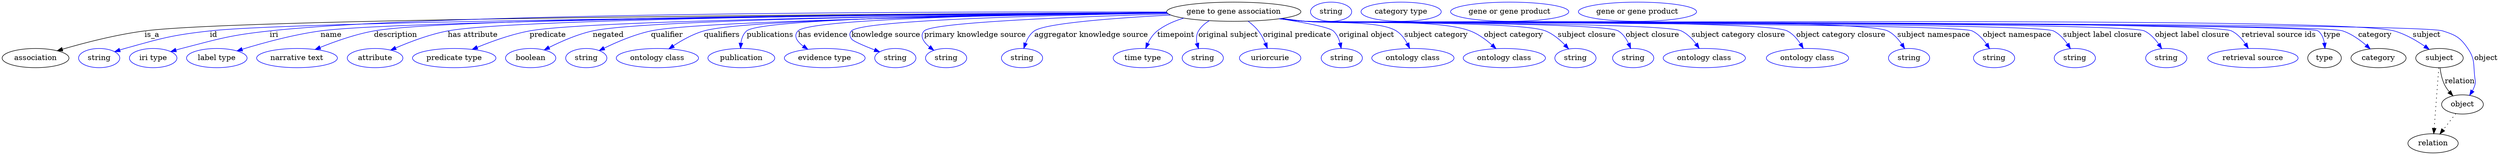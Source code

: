 digraph {
	graph [bb="0,0,4665.4,283"];
	node [label="\N"];
	"gene to gene association"	[height=0.5,
		label="gene to gene association",
		pos="2301.4,265",
		width=3.4844];
	association	[height=0.5,
		pos="62.394,178",
		width=1.7332];
	"gene to gene association" -> association	[label=is_a,
		lp="280.39,221.5",
		pos="e,102.91,191.77 2176.4,263.47 1762.8,261.5 454.8,253.4 266.39,229 213.11,222.1 153.58,206.58 112.65,194.65"];
	id	[color=blue,
		height=0.5,
		label=string,
		pos="181.39,178",
		width=1.0652];
	"gene to gene association" -> id	[color=blue,
		label=id,
		lp="395.39,221.5",
		pos="e,210.38,189.98 2176.3,263.07 1779.6,259.91 564.75,248.74 388.39,229 316.67,220.97 298.9,215.43 229.39,196 226.29,195.13 223.09,\
194.17 219.89,193.15",
		style=solid];
	iri	[color=blue,
		height=0.5,
		label="iri type",
		pos="282.39,178",
		width=1.2277];
	"gene to gene association" -> iri	[color=blue,
		label=iri,
		lp="507.39,221.5",
		pos="e,315.31,190.19 2175.9,264.49 1822.8,265.39 824.93,264.62 499.39,229 425.49,220.91 407.35,214.72 335.39,196 332.02,195.12 328.54,\
194.15 325.06,193.14",
		style=solid];
	name	[color=blue,
		height=0.5,
		label="label type",
		pos="401.39,178",
		width=1.5707];
	"gene to gene association" -> name	[color=blue,
		label=name,
		lp="614.39,221.5",
		pos="e,438.96,191.52 2176.4,263.12 1809.1,260.29 749.34,250.36 594.39,229 543.88,222.04 487.58,206.53 448.89,194.61",
		style=solid];
	description	[color=blue,
		height=0.5,
		label="narrative text",
		pos="551.39,178",
		width=2.0943];
	"gene to gene association" -> description	[color=blue,
		label=description,
		lp="734.89,221.5",
		pos="e,584.96,194.12 2176.1,263.53 1823.5,261.9 838.26,255.04 694.39,229 659.78,222.74 622.31,209.37 594.41,198.03",
		style=solid];
	"has attribute"	[color=blue,
		height=0.5,
		label=attribute,
		pos="696.39,178",
		width=1.4443];
	"gene to gene association" -> "has attribute"	[color=blue,
		label="has attribute",
		lp="879.39,221.5",
		pos="e,725.57,192.92 2176.3,263.37 1845.2,261.36 962.28,253.72 832.39,229 798.39,222.53 761.65,208.57 734.94,197.04",
		style=solid];
	predicate	[color=blue,
		height=0.5,
		label="predicate type",
		pos="844.39,178",
		width=2.1665];
	"gene to gene association" -> predicate	[color=blue,
		label=predicate,
		lp="1019.4,221.5",
		pos="e,878.04,194.32 2176.7,262.91 1870.9,259.92 1100.2,250.34 985.39,229 951.47,222.7 914.79,209.47 887.35,198.21",
		style=solid];
	negated	[color=blue,
		height=0.5,
		label=boolean,
		pos="987.39,178",
		width=1.2999];
	"gene to gene association" -> negated	[color=blue,
		label=negated,
		lp="1131.4,221.5",
		pos="e,1012.5,193.24 2176.5,263.03 1890.5,260.44 1204.9,251.89 1102.4,229 1073.9,222.65 1043.8,209.27 1021.5,197.94",
		style=solid];
	qualifier	[color=blue,
		height=0.5,
		label=string,
		pos="1090.4,178",
		width=1.0652];
	"gene to gene association" -> qualifier	[color=blue,
		label=qualifier,
		lp="1241.4,221.5",
		pos="e,1114.6,192.05 2177,262.51 1911,258.97 1303.5,248.82 1211.4,229 1180.5,222.36 1147.6,208.21 1123.8,196.65",
		style=solid];
	qualifiers	[color=blue,
		height=0.5,
		label="ontology class",
		pos="1223.4,178",
		width=2.1304];
	"gene to gene association" -> qualifiers	[color=blue,
		label=qualifiers,
		lp="1343.9,221.5",
		pos="e,1244.9,195.38 2176.5,262.95 1928.6,260.38 1391.4,252.17 1310.4,229 1290,223.18 1269.4,211.62 1253.4,201.08",
		style=solid];
	publications	[color=blue,
		height=0.5,
		label=publication,
		pos="1380.4,178",
		width=1.7332];
	"gene to gene association" -> publications	[color=blue,
		label=publications,
		lp="1434.4,221.5",
		pos="e,1378.9,196.02 2176.3,263.25 1933.6,261.24 1419.8,254.04 1390.4,229 1383.8,223.37 1380.8,214.71 1379.6,206.17",
		style=solid];
	"has evidence"	[color=blue,
		height=0.5,
		label="evidence type",
		pos="1536.4,178",
		width=2.0943];
	"gene to gene association" -> "has evidence"	[color=blue,
		label="has evidence",
		lp="1532.9,221.5",
		pos="e,1505,194.37 2176.3,263.11 1953.7,260.91 1509.8,253.46 1486.4,229 1477.2,219.42 1484.7,209.02 1496.4,200.2",
		style=solid];
	"knowledge source"	[color=blue,
		height=0.5,
		label=string,
		pos="1668.4,178",
		width=1.0652];
	"gene to gene association" -> "knowledge source"	[color=blue,
		label="knowledge source",
		lp="1650.9,221.5",
		pos="e,1639.1,189.71 2177.1,262.31 1977.7,258.99 1606.4,250.01 1586.4,229 1581.8,224.17 1582.7,219.56 1586.4,214 1589.1,209.87 1609.6,\
201.11 1629.5,193.39",
		style=solid];
	"primary knowledge source"	[color=blue,
		height=0.5,
		label=string,
		pos="1763.4,178",
		width=1.0652];
	"gene to gene association" -> "primary knowledge source"	[color=blue,
		label="primary knowledge source",
		lp="1817.4,221.5",
		pos="e,1740.4,192.58 2179.3,260.84 2014,255.95 1737.8,245.38 1722.4,229 1713.4,219.44 1721.2,208.17 1732.3,198.76",
		style=solid];
	"aggregator knowledge source"	[color=blue,
		height=0.5,
		label=string,
		pos="1905.4,178",
		width=1.0652];
	"gene to gene association" -> "aggregator knowledge source"	[color=blue,
		label="aggregator knowledge source",
		lp="2034.9,221.5",
		pos="e,1908.7,196.22 2183.1,258.79 2081.8,253.36 1949,243.6 1928.4,229 1920.6,223.46 1915.4,214.59 1911.9,205.85",
		style=solid];
	timepoint	[color=blue,
		height=0.5,
		label="time type",
		pos="2131.4,178",
		width=1.5346];
	"gene to gene association" -> timepoint	[color=blue,
		label=timepoint,
		lp="2193.4,221.5",
		pos="e,2136.6,196.25 2207.8,252.97 2190.1,247.73 2172.8,240.1 2158.4,229 2150.7,223.04 2144.9,214.23 2140.7,205.66",
		style=solid];
	"original subject"	[color=blue,
		height=0.5,
		label=string,
		pos="2243.4,178",
		width=1.0652];
	"gene to gene association" -> "original subject"	[color=blue,
		label="original subject",
		lp="2291.4,221.5",
		pos="e,2235.4,195.83 2255.6,248.15 2247.5,243.27 2240.2,237 2235.4,229 2231.2,222.01 2231.1,213.51 2232.7,205.53",
		style=solid];
	"original predicate"	[color=blue,
		height=0.5,
		label=uriorcurie,
		pos="2369.4,178",
		width=1.5887];
	"gene to gene association" -> "original predicate"	[color=blue,
		label="original predicate",
		lp="2419.9,221.5",
		pos="e,2364.2,196.38 2328.2,247.16 2335.1,241.95 2342.1,235.78 2347.4,229 2352.8,222.12 2357.2,213.69 2360.6,205.72",
		style=solid];
	"original object"	[color=blue,
		height=0.5,
		label=string,
		pos="2503.4,178",
		width=1.0652];
	"gene to gene association" -> "original object"	[color=blue,
		label="original object",
		lp="2549.9,221.5",
		pos="e,2502.3,196.25 2387.4,251.88 2432.3,244.85 2479.5,236.02 2487.4,229 2494,223.17 2497.9,214.61 2500.2,206.21",
		style=solid];
	"subject category"	[color=blue,
		height=0.5,
		label="ontology class",
		pos="2636.4,178",
		width=2.1304];
	"gene to gene association" -> "subject category"	[color=blue,
		label="subject category",
		lp="2679.9,221.5",
		pos="e,2630.3,196.3 2391.4,252.42 2406.4,250.56 2421.8,248.69 2436.4,247 2473.9,242.64 2573.4,249.09 2605.4,229 2614.3,223.43 2621,214.32 \
2625.9,205.39",
		style=solid];
	"object category"	[color=blue,
		height=0.5,
		label="ontology class",
		pos="2807.4,178",
		width=2.1304];
	"gene to gene association" -> "object category"	[color=blue,
		label="object category",
		lp="2824.9,221.5",
		pos="e,2791.8,195.71 2389.2,252.08 2404.9,250.2 2421.1,248.41 2436.4,247 2504.4,240.73 2679.5,253.13 2743.4,229 2758.5,223.31 2772.8,\
212.74 2784.1,202.78",
		style=solid];
	"subject closure"	[color=blue,
		height=0.5,
		label=string,
		pos="2940.4,178",
		width=1.0652];
	"gene to gene association" -> "subject closure"	[color=blue,
		label="subject closure",
		lp="2961.9,221.5",
		pos="e,2927.6,195.29 2388.1,251.98 2404.1,250.07 2420.7,248.3 2436.4,247 2486,242.88 2838.2,247.69 2884.4,229 2898.3,223.39 2910.9,212.76 \
2920.7,202.74",
		style=solid];
	"object closure"	[color=blue,
		height=0.5,
		label=string,
		pos="3048.4,178",
		width=1.0652];
	"gene to gene association" -> "object closure"	[color=blue,
		label="object closure",
		lp="3084.4,221.5",
		pos="e,3043.7,196.04 2387.7,251.9 2403.8,249.99 2420.6,248.23 2436.4,247 2468.8,244.47 2992.6,245.84 3020.4,229 3029.2,223.64 3035.5,\
214.39 3039.8,205.3",
		style=solid];
	"subject category closure"	[color=blue,
		height=0.5,
		label="ontology class",
		pos="3181.4,178",
		width=2.1304];
	"gene to gene association" -> "subject category closure"	[color=blue,
		label="subject category closure",
		lp="3244.9,221.5",
		pos="e,3171.8,196.26 2387.3,251.88 2403.6,249.95 2420.5,248.2 2436.4,247 2475.3,244.06 3103.1,245.73 3138.4,229 3149.5,223.74 3158.8,\
214.12 3165.9,204.71",
		style=solid];
	"object category closure"	[color=blue,
		height=0.5,
		label="ontology class",
		pos="3374.4,178",
		width=2.1304];
	"gene to gene association" -> "object category closure"	[color=blue,
		label="object category closure",
		lp="3436.9,221.5",
		pos="e,3366.4,196.23 2387.3,251.8 2403.6,249.89 2420.5,248.16 2436.4,247 2486.3,243.37 3291.8,251.67 3336.4,229 3346.7,223.76 3355,214.27 \
3361.2,204.96",
		style=solid];
	"subject namespace"	[color=blue,
		height=0.5,
		label=string,
		pos="3564.4,178",
		width=1.0652];
	"gene to gene association" -> "subject namespace"	[color=blue,
		label="subject namespace",
		lp="3610.4,221.5",
		pos="e,3556.1,195.78 2387,251.8 2403.3,249.87 2420.4,248.14 2436.4,247 2496.7,242.72 3470.1,255.64 3524.4,229 3535.2,223.67 3544.1,213.85 \
3550.7,204.32",
		style=solid];
	"object namespace"	[color=blue,
		height=0.5,
		label=string,
		pos="3723.4,178",
		width=1.0652];
	"gene to gene association" -> "object namespace"	[color=blue,
		label="object namespace",
		lp="3766.4,221.5",
		pos="e,3714.8,195.8 2387,251.78 2403.3,249.85 2420.4,248.12 2436.4,247 2470.9,244.58 3651.2,244.03 3682.4,229 3693.4,223.7 3702.4,213.88 \
3709.2,204.34",
		style=solid];
	"subject label closure"	[color=blue,
		height=0.5,
		label=string,
		pos="3874.4,178",
		width=1.0652];
	"gene to gene association" -> "subject label closure"	[color=blue,
		label="subject label closure",
		lp="3926.4,221.5",
		pos="e,3866.1,195.79 2387,251.75 2403.3,249.83 2420.4,248.11 2436.4,247 2475.1,244.32 3799.5,246.05 3834.4,229 3845.3,223.69 3854.1,213.88 \
3860.7,204.34",
		style=solid];
	"object label closure"	[color=blue,
		height=0.5,
		label=string,
		pos="4045.4,178",
		width=1.0652];
	"gene to gene association" -> "object label closure"	[color=blue,
		label="object label closure",
		lp="4093.9,221.5",
		pos="e,4036.8,195.81 2386.6,251.78 2403.1,249.84 2420.3,248.11 2436.4,247 2479.9,244.02 3965.1,247.86 4004.4,229 4015.4,223.72 4024.4,\
213.9 4031.2,204.36",
		style=solid];
	"retrieval source ids"	[color=blue,
		height=0.5,
		label="retrieval source",
		pos="4207.4,178",
		width=2.347];
	"gene to gene association" -> "retrieval source ids"	[color=blue,
		label="retrieval source ids",
		lp="4255.9,221.5",
		pos="e,4198.8,196.3 2386.6,251.77 2403.1,249.82 2420.3,248.1 2436.4,247 2484.4,243.74 4124.2,250.06 4167.4,229 4178.1,223.78 4186.9,214.17 \
4193.4,204.75",
		style=solid];
	type	[height=0.5,
		pos="4341.4,178",
		width=0.86659];
	"gene to gene association" -> type	[color=blue,
		label=type,
		lp="4355.4,221.5",
		pos="e,4342.2,196.19 2386.6,251.75 2403.1,249.81 2420.2,248.09 2436.4,247 2462.6,245.23 4308.8,245.38 4329.4,229 4336.2,223.54 4339.6,\
214.93 4341.2,206.37",
		style=solid];
	category	[height=0.5,
		pos="4442.4,178",
		width=1.4263];
	"gene to gene association" -> category	[color=blue,
		label=category,
		lp="4435.9,221.5",
		pos="e,4426.8,195.26 2386.6,251.75 2403.1,249.81 2420.2,248.09 2436.4,247 2490.1,243.38 4324.4,246.21 4375.4,229 4391.6,223.54 4407.1,\
212.51 4419.1,202.2",
		style=solid];
	subject	[height=0.5,
		pos="4556.4,178",
		width=1.2277];
	"gene to gene association" -> subject	[color=blue,
		label=subject,
		lp="4532.4,221.5",
		pos="e,4537.1,194.33 2386.6,251.75 2403.1,249.81 2420.2,248.08 2436.4,247 2549.2,239.42 4362.4,259.19 4471.4,229 4492.1,223.25 4513,211.09 \
4528.9,200.2",
		style=solid];
	object	[height=0.5,
		pos="4599.4,91",
		width=1.0832];
	"gene to gene association" -> object	[color=blue,
		label=object,
		lp="4643.4,178",
		pos="e,4612.8,108.09 2386.6,251.74 2403.1,249.8 2420.2,248.08 2436.4,247 2495.3,243.05 4506.2,247.03 4562.4,229 4586.7,221.21 4595,217.1 \
4609.4,196 4623.3,175.59 4619.5,166.51 4622.4,142 4623.2,135.38 4624.3,133.39 4622.4,127 4621.4,123.55 4619.9,120.13 4618.1,116.85",
		style=solid];
	association_type	[color=blue,
		height=0.5,
		label=string,
		pos="2483.4,265",
		width=1.0652];
	association_category	[color=blue,
		height=0.5,
		label="category type",
		pos="2614.4,265",
		width=2.0762];
	subject -> object	[label=relation,
		lp="4594.4,134.5",
		pos="e,4581.5,107.23 4557.5,159.55 4558.7,149.57 4561.2,137.07 4566.4,127 4568.6,122.68 4571.5,118.52 4574.7,114.66"];
	relation	[height=0.5,
		pos="4544.4,18",
		width=1.2999];
	subject -> relation	[pos="e,4545.7,36.188 4555.1,159.79 4553,132.48 4549,78.994 4546.5,46.38",
		style=dotted];
	"gene to gene association_subject"	[color=blue,
		height=0.5,
		label="gene or gene product",
		pos="2817.4,265",
		width=3.0692];
	object -> relation	[pos="e,4557.2,35.54 4586.9,73.889 4580,64.939 4571.2,53.617 4563.4,43.584",
		style=dotted];
	"gene to gene association_object"	[color=blue,
		height=0.5,
		label="gene or gene product",
		pos="3056.4,265",
		width=3.0692];
}
